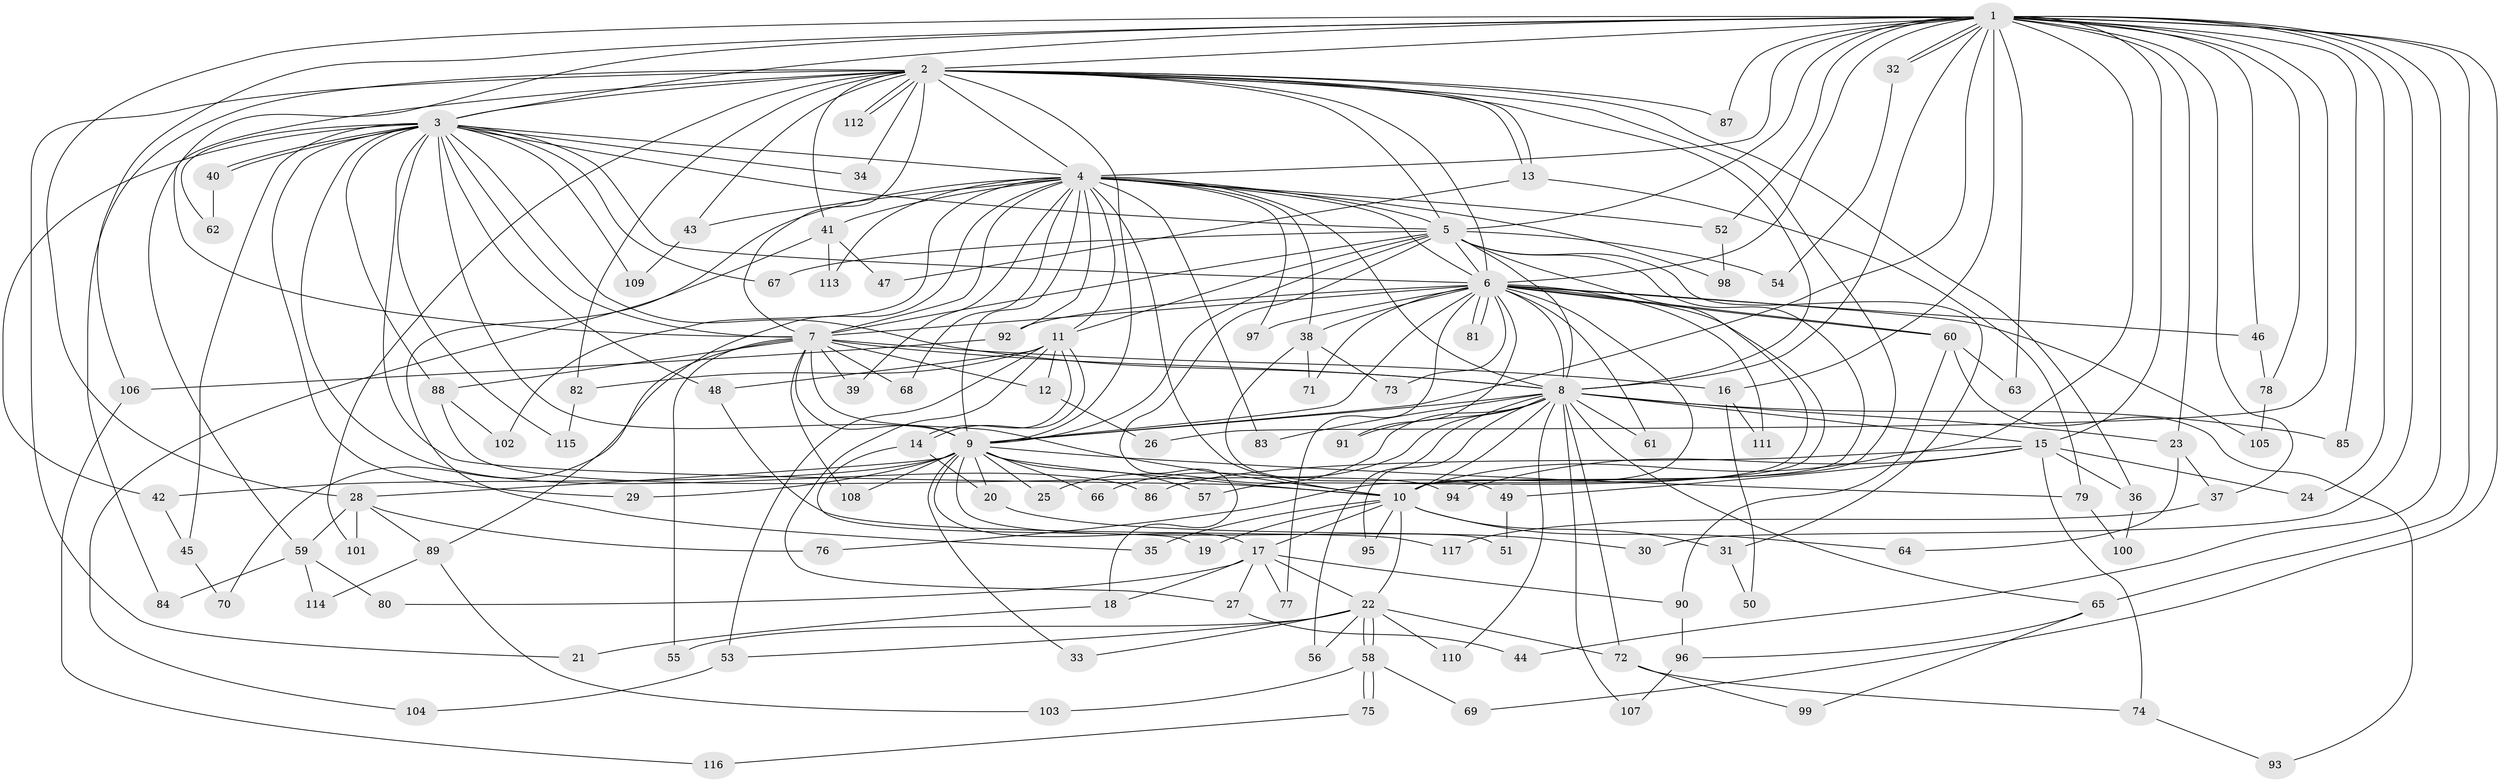 // coarse degree distribution, {3: 0.2222222222222222, 9: 0.027777777777777776, 10: 0.027777777777777776, 2: 0.08333333333333333, 11: 0.027777777777777776, 1: 0.08333333333333333, 8: 0.027777777777777776, 4: 0.16666666666666666, 5: 0.1111111111111111, 7: 0.027777777777777776, 17: 0.027777777777777776, 14: 0.08333333333333333, 19: 0.027777777777777776, 6: 0.05555555555555555}
// Generated by graph-tools (version 1.1) at 2025/36/03/04/25 23:36:33]
// undirected, 117 vertices, 259 edges
graph export_dot {
  node [color=gray90,style=filled];
  1;
  2;
  3;
  4;
  5;
  6;
  7;
  8;
  9;
  10;
  11;
  12;
  13;
  14;
  15;
  16;
  17;
  18;
  19;
  20;
  21;
  22;
  23;
  24;
  25;
  26;
  27;
  28;
  29;
  30;
  31;
  32;
  33;
  34;
  35;
  36;
  37;
  38;
  39;
  40;
  41;
  42;
  43;
  44;
  45;
  46;
  47;
  48;
  49;
  50;
  51;
  52;
  53;
  54;
  55;
  56;
  57;
  58;
  59;
  60;
  61;
  62;
  63;
  64;
  65;
  66;
  67;
  68;
  69;
  70;
  71;
  72;
  73;
  74;
  75;
  76;
  77;
  78;
  79;
  80;
  81;
  82;
  83;
  84;
  85;
  86;
  87;
  88;
  89;
  90;
  91;
  92;
  93;
  94;
  95;
  96;
  97;
  98;
  99;
  100;
  101;
  102;
  103;
  104;
  105;
  106;
  107;
  108;
  109;
  110;
  111;
  112;
  113;
  114;
  115;
  116;
  117;
  1 -- 2;
  1 -- 3;
  1 -- 4;
  1 -- 5;
  1 -- 6;
  1 -- 7;
  1 -- 8;
  1 -- 9;
  1 -- 10;
  1 -- 15;
  1 -- 16;
  1 -- 23;
  1 -- 24;
  1 -- 26;
  1 -- 28;
  1 -- 30;
  1 -- 32;
  1 -- 32;
  1 -- 37;
  1 -- 44;
  1 -- 46;
  1 -- 52;
  1 -- 63;
  1 -- 65;
  1 -- 69;
  1 -- 78;
  1 -- 85;
  1 -- 87;
  1 -- 106;
  2 -- 3;
  2 -- 4;
  2 -- 5;
  2 -- 6;
  2 -- 7;
  2 -- 8;
  2 -- 9;
  2 -- 10;
  2 -- 13;
  2 -- 13;
  2 -- 21;
  2 -- 34;
  2 -- 36;
  2 -- 41;
  2 -- 43;
  2 -- 59;
  2 -- 82;
  2 -- 84;
  2 -- 87;
  2 -- 101;
  2 -- 112;
  2 -- 112;
  3 -- 4;
  3 -- 5;
  3 -- 6;
  3 -- 7;
  3 -- 8;
  3 -- 9;
  3 -- 10;
  3 -- 29;
  3 -- 34;
  3 -- 40;
  3 -- 40;
  3 -- 42;
  3 -- 45;
  3 -- 48;
  3 -- 62;
  3 -- 67;
  3 -- 86;
  3 -- 88;
  3 -- 109;
  3 -- 115;
  4 -- 5;
  4 -- 6;
  4 -- 7;
  4 -- 8;
  4 -- 9;
  4 -- 10;
  4 -- 11;
  4 -- 35;
  4 -- 38;
  4 -- 39;
  4 -- 41;
  4 -- 43;
  4 -- 52;
  4 -- 68;
  4 -- 83;
  4 -- 89;
  4 -- 92;
  4 -- 97;
  4 -- 98;
  4 -- 102;
  4 -- 113;
  5 -- 6;
  5 -- 7;
  5 -- 8;
  5 -- 9;
  5 -- 10;
  5 -- 11;
  5 -- 18;
  5 -- 31;
  5 -- 54;
  5 -- 57;
  5 -- 67;
  6 -- 7;
  6 -- 8;
  6 -- 9;
  6 -- 10;
  6 -- 38;
  6 -- 46;
  6 -- 60;
  6 -- 60;
  6 -- 61;
  6 -- 71;
  6 -- 73;
  6 -- 76;
  6 -- 77;
  6 -- 81;
  6 -- 81;
  6 -- 91;
  6 -- 92;
  6 -- 97;
  6 -- 105;
  6 -- 111;
  7 -- 8;
  7 -- 9;
  7 -- 10;
  7 -- 12;
  7 -- 16;
  7 -- 39;
  7 -- 55;
  7 -- 68;
  7 -- 70;
  7 -- 88;
  7 -- 108;
  8 -- 9;
  8 -- 10;
  8 -- 15;
  8 -- 23;
  8 -- 25;
  8 -- 56;
  8 -- 61;
  8 -- 65;
  8 -- 66;
  8 -- 72;
  8 -- 83;
  8 -- 85;
  8 -- 91;
  8 -- 95;
  8 -- 107;
  8 -- 110;
  9 -- 10;
  9 -- 17;
  9 -- 20;
  9 -- 25;
  9 -- 28;
  9 -- 29;
  9 -- 33;
  9 -- 42;
  9 -- 51;
  9 -- 57;
  9 -- 66;
  9 -- 79;
  9 -- 108;
  10 -- 17;
  10 -- 19;
  10 -- 22;
  10 -- 31;
  10 -- 35;
  10 -- 64;
  10 -- 95;
  11 -- 12;
  11 -- 14;
  11 -- 14;
  11 -- 27;
  11 -- 48;
  11 -- 53;
  11 -- 82;
  12 -- 26;
  13 -- 47;
  13 -- 79;
  14 -- 19;
  14 -- 20;
  15 -- 24;
  15 -- 36;
  15 -- 49;
  15 -- 74;
  15 -- 86;
  15 -- 94;
  16 -- 50;
  16 -- 111;
  17 -- 18;
  17 -- 22;
  17 -- 27;
  17 -- 77;
  17 -- 80;
  17 -- 90;
  18 -- 21;
  20 -- 30;
  22 -- 33;
  22 -- 53;
  22 -- 55;
  22 -- 56;
  22 -- 58;
  22 -- 58;
  22 -- 72;
  22 -- 110;
  23 -- 37;
  23 -- 64;
  27 -- 44;
  28 -- 59;
  28 -- 76;
  28 -- 89;
  28 -- 101;
  31 -- 50;
  32 -- 54;
  36 -- 100;
  37 -- 117;
  38 -- 49;
  38 -- 71;
  38 -- 73;
  40 -- 62;
  41 -- 47;
  41 -- 104;
  41 -- 113;
  42 -- 45;
  43 -- 109;
  45 -- 70;
  46 -- 78;
  48 -- 117;
  49 -- 51;
  52 -- 98;
  53 -- 104;
  58 -- 69;
  58 -- 75;
  58 -- 75;
  58 -- 103;
  59 -- 80;
  59 -- 84;
  59 -- 114;
  60 -- 63;
  60 -- 90;
  60 -- 93;
  65 -- 96;
  65 -- 99;
  72 -- 74;
  72 -- 99;
  74 -- 93;
  75 -- 116;
  78 -- 105;
  79 -- 100;
  82 -- 115;
  88 -- 94;
  88 -- 102;
  89 -- 103;
  89 -- 114;
  90 -- 96;
  92 -- 106;
  96 -- 107;
  106 -- 116;
}

